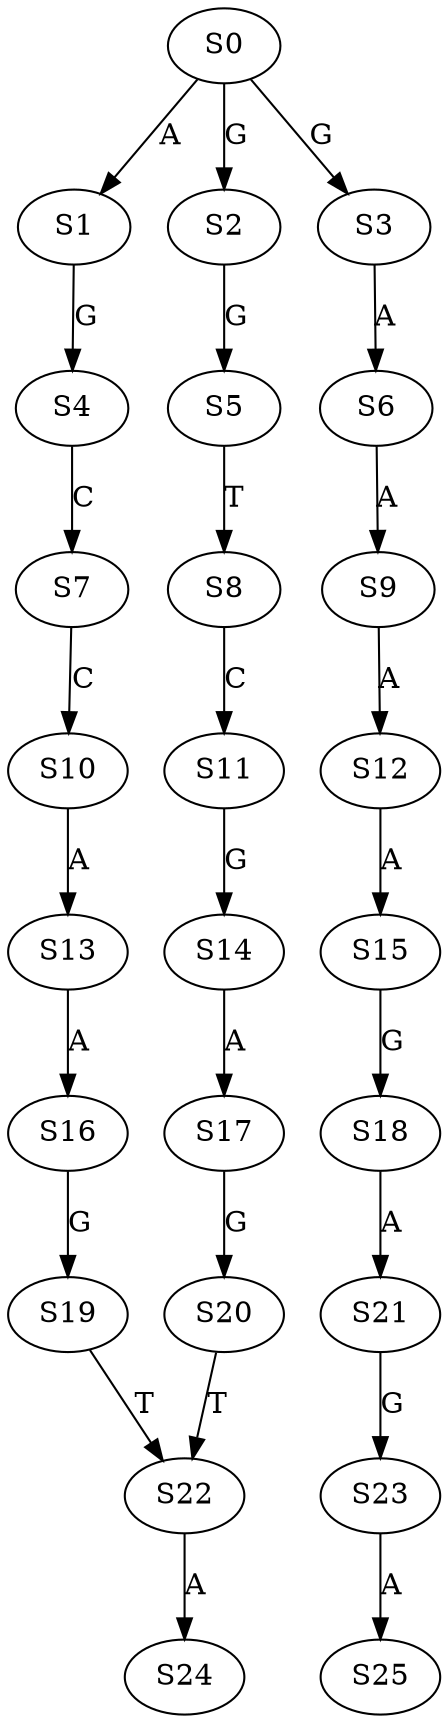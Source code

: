 strict digraph  {
	S0 -> S1 [ label = A ];
	S0 -> S2 [ label = G ];
	S0 -> S3 [ label = G ];
	S1 -> S4 [ label = G ];
	S2 -> S5 [ label = G ];
	S3 -> S6 [ label = A ];
	S4 -> S7 [ label = C ];
	S5 -> S8 [ label = T ];
	S6 -> S9 [ label = A ];
	S7 -> S10 [ label = C ];
	S8 -> S11 [ label = C ];
	S9 -> S12 [ label = A ];
	S10 -> S13 [ label = A ];
	S11 -> S14 [ label = G ];
	S12 -> S15 [ label = A ];
	S13 -> S16 [ label = A ];
	S14 -> S17 [ label = A ];
	S15 -> S18 [ label = G ];
	S16 -> S19 [ label = G ];
	S17 -> S20 [ label = G ];
	S18 -> S21 [ label = A ];
	S19 -> S22 [ label = T ];
	S20 -> S22 [ label = T ];
	S21 -> S23 [ label = G ];
	S22 -> S24 [ label = A ];
	S23 -> S25 [ label = A ];
}
